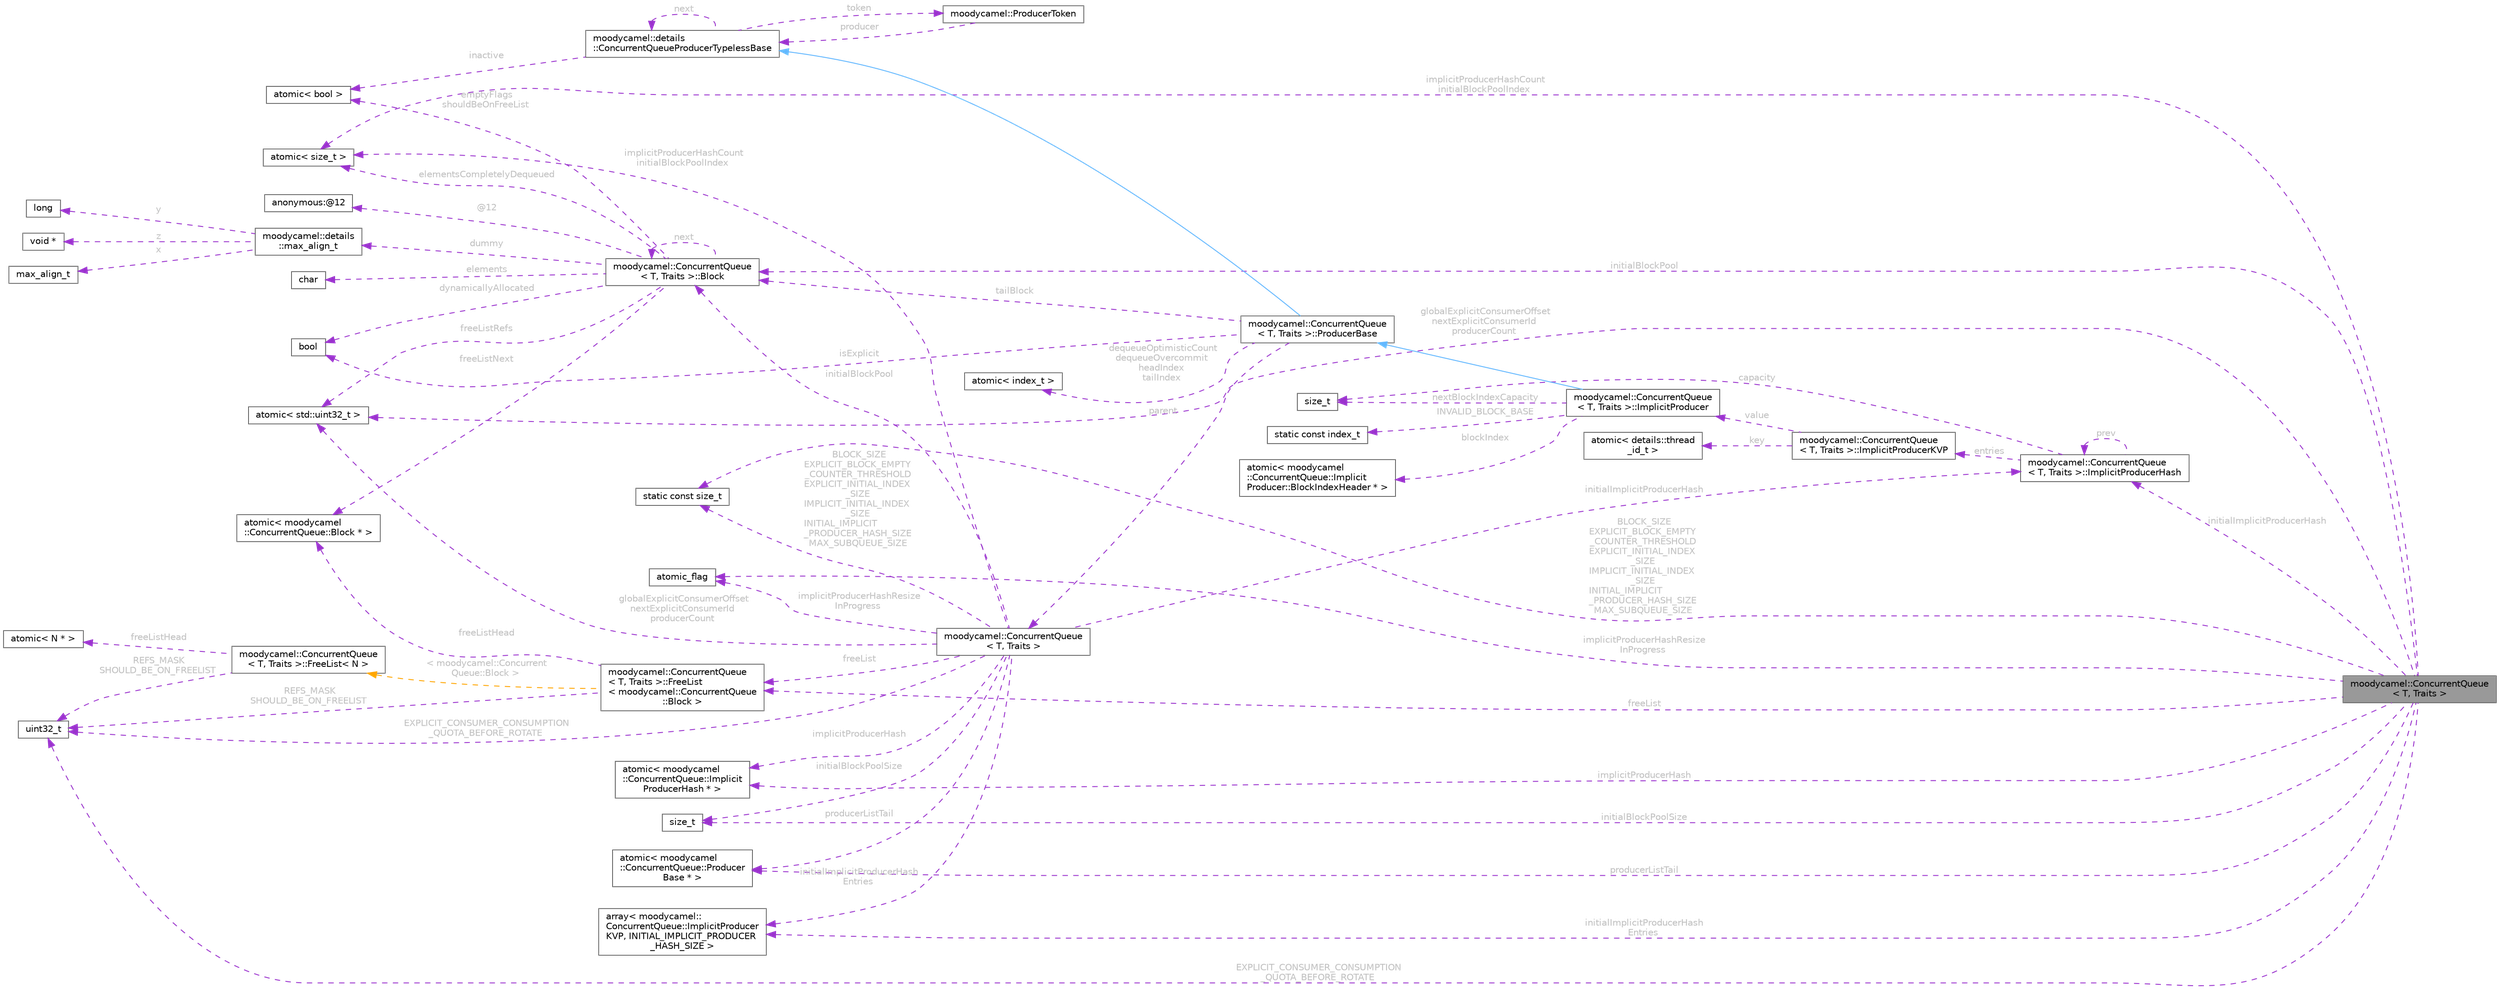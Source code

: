 digraph "moodycamel::ConcurrentQueue&lt; T, Traits &gt;"
{
 // INTERACTIVE_SVG=YES
 // LATEX_PDF_SIZE
  bgcolor="transparent";
  edge [fontname=Helvetica,fontsize=10,labelfontname=Helvetica,labelfontsize=10];
  node [fontname=Helvetica,fontsize=10,shape=box,height=0.2,width=0.4];
  rankdir="LR";
  Node1 [id="Node000001",label="moodycamel::ConcurrentQueue\l\< T, Traits \>",height=0.2,width=0.4,color="gray40", fillcolor="grey60", style="filled", fontcolor="black",tooltip=" "];
  Node2 -> Node1 [id="edge1_Node000001_Node000002",dir="back",color="darkorchid3",style="dashed",tooltip=" ",label=" BLOCK_SIZE\nEXPLICIT_BLOCK_EMPTY\l_COUNTER_THRESHOLD\nEXPLICIT_INITIAL_INDEX\l_SIZE\nIMPLICIT_INITIAL_INDEX\l_SIZE\nINITIAL_IMPLICIT\l_PRODUCER_HASH_SIZE\nMAX_SUBQUEUE_SIZE",fontcolor="grey" ];
  Node2 [id="Node000002",label="static const size_t",height=0.2,width=0.4,color="gray40", fillcolor="white", style="filled",tooltip=" "];
  Node3 -> Node1 [id="edge2_Node000001_Node000003",dir="back",color="darkorchid3",style="dashed",tooltip=" ",label=" EXPLICIT_CONSUMER_CONSUMPTION\l_QUOTA_BEFORE_ROTATE",fontcolor="grey" ];
  Node3 [id="Node000003",label="uint32_t",height=0.2,width=0.4,color="gray40", fillcolor="white", style="filled",tooltip=" "];
  Node4 -> Node1 [id="edge3_Node000001_Node000004",dir="back",color="darkorchid3",style="dashed",tooltip=" ",label=" producerListTail",fontcolor="grey" ];
  Node4 [id="Node000004",label="atomic\< moodycamel\l::ConcurrentQueue::Producer\lBase * \>",height=0.2,width=0.4,color="gray40", fillcolor="white", style="filled",tooltip=" "];
  Node5 -> Node1 [id="edge4_Node000001_Node000005",dir="back",color="darkorchid3",style="dashed",tooltip=" ",label=" globalExplicitConsumerOffset\nnextExplicitConsumerId\nproducerCount",fontcolor="grey" ];
  Node5 [id="Node000005",label="atomic\< std::uint32_t \>",height=0.2,width=0.4,color="gray40", fillcolor="white", style="filled",tooltip=" "];
  Node6 -> Node1 [id="edge5_Node000001_Node000006",dir="back",color="darkorchid3",style="dashed",tooltip=" ",label=" implicitProducerHashCount\ninitialBlockPoolIndex",fontcolor="grey" ];
  Node6 [id="Node000006",label="atomic\< size_t \>",height=0.2,width=0.4,color="gray40", fillcolor="white", style="filled",tooltip=" "];
  Node7 -> Node1 [id="edge6_Node000001_Node000007",dir="back",color="darkorchid3",style="dashed",tooltip=" ",label=" initialBlockPool",fontcolor="grey" ];
  Node7 [id="Node000007",label="moodycamel::ConcurrentQueue\l\< T, Traits \>::Block",height=0.2,width=0.4,color="gray40", fillcolor="white", style="filled",URL="$dc/dde/structmoodycamel_1_1ConcurrentQueue_1_1Block.html",tooltip=" "];
  Node8 -> Node7 [id="edge7_Node000007_Node000008",dir="back",color="darkorchid3",style="dashed",tooltip=" ",label=" elements",fontcolor="grey" ];
  Node8 [id="Node000008",label="char",height=0.2,width=0.4,color="gray40", fillcolor="white", style="filled",tooltip=" "];
  Node9 -> Node7 [id="edge8_Node000007_Node000009",dir="back",color="darkorchid3",style="dashed",tooltip=" ",label=" dummy",fontcolor="grey" ];
  Node9 [id="Node000009",label="moodycamel::details\l::max_align_t",height=0.2,width=0.4,color="gray40", fillcolor="white", style="filled",URL="$d9/d3b/unionmoodycamel_1_1details_1_1max__align__t.html",tooltip=" "];
  Node10 -> Node9 [id="edge9_Node000009_Node000010",dir="back",color="darkorchid3",style="dashed",tooltip=" ",label=" x",fontcolor="grey" ];
  Node10 [id="Node000010",label="max_align_t",height=0.2,width=0.4,color="gray40", fillcolor="white", style="filled",tooltip=" "];
  Node11 -> Node9 [id="edge10_Node000009_Node000011",dir="back",color="darkorchid3",style="dashed",tooltip=" ",label=" y",fontcolor="grey" ];
  Node11 [id="Node000011",label="long",height=0.2,width=0.4,color="gray40", fillcolor="white", style="filled",tooltip=" "];
  Node12 -> Node9 [id="edge11_Node000009_Node000012",dir="back",color="darkorchid3",style="dashed",tooltip=" ",label=" z",fontcolor="grey" ];
  Node12 [id="Node000012",label="void *",height=0.2,width=0.4,color="gray40", fillcolor="white", style="filled",tooltip=" "];
  Node13 -> Node7 [id="edge12_Node000007_Node000013",dir="back",color="darkorchid3",style="dashed",tooltip=" ",label=" @12",fontcolor="grey" ];
  Node13 [id="Node000013",label="anonymous:@12",height=0.2,width=0.4,color="gray40", fillcolor="white", style="filled",tooltip=" "];
  Node7 -> Node7 [id="edge13_Node000007_Node000007",dir="back",color="darkorchid3",style="dashed",tooltip=" ",label=" next",fontcolor="grey" ];
  Node6 -> Node7 [id="edge14_Node000007_Node000006",dir="back",color="darkorchid3",style="dashed",tooltip=" ",label=" elementsCompletelyDequeued",fontcolor="grey" ];
  Node14 -> Node7 [id="edge15_Node000007_Node000014",dir="back",color="darkorchid3",style="dashed",tooltip=" ",label=" emptyFlags\nshouldBeOnFreeList",fontcolor="grey" ];
  Node14 [id="Node000014",label="atomic\< bool \>",height=0.2,width=0.4,color="gray40", fillcolor="white", style="filled",tooltip=" "];
  Node5 -> Node7 [id="edge16_Node000007_Node000005",dir="back",color="darkorchid3",style="dashed",tooltip=" ",label=" freeListRefs",fontcolor="grey" ];
  Node15 -> Node7 [id="edge17_Node000007_Node000015",dir="back",color="darkorchid3",style="dashed",tooltip=" ",label=" freeListNext",fontcolor="grey" ];
  Node15 [id="Node000015",label="atomic\< moodycamel\l::ConcurrentQueue::Block * \>",height=0.2,width=0.4,color="gray40", fillcolor="white", style="filled",tooltip=" "];
  Node16 -> Node7 [id="edge18_Node000007_Node000016",dir="back",color="darkorchid3",style="dashed",tooltip=" ",label=" dynamicallyAllocated",fontcolor="grey" ];
  Node16 [id="Node000016",label="bool",height=0.2,width=0.4,color="gray40", fillcolor="white", style="filled",tooltip=" "];
  Node17 -> Node1 [id="edge19_Node000001_Node000017",dir="back",color="darkorchid3",style="dashed",tooltip=" ",label=" initialBlockPoolSize",fontcolor="grey" ];
  Node17 [id="Node000017",label="size_t",height=0.2,width=0.4,color="gray40", fillcolor="white", style="filled",tooltip=" "];
  Node18 -> Node1 [id="edge20_Node000001_Node000018",dir="back",color="darkorchid3",style="dashed",tooltip=" ",label=" freeList",fontcolor="grey" ];
  Node18 [id="Node000018",label="moodycamel::ConcurrentQueue\l\< T, Traits \>::FreeList\l\< moodycamel::ConcurrentQueue\l::Block \>",height=0.2,width=0.4,color="gray40", fillcolor="white", style="filled",URL="$db/d08/structmoodycamel_1_1ConcurrentQueue_1_1FreeList.html",tooltip=" "];
  Node15 -> Node18 [id="edge21_Node000018_Node000015",dir="back",color="darkorchid3",style="dashed",tooltip=" ",label=" freeListHead",fontcolor="grey" ];
  Node3 -> Node18 [id="edge22_Node000018_Node000003",dir="back",color="darkorchid3",style="dashed",tooltip=" ",label=" REFS_MASK\nSHOULD_BE_ON_FREELIST",fontcolor="grey" ];
  Node19 -> Node18 [id="edge23_Node000018_Node000019",dir="back",color="orange",style="dashed",tooltip=" ",label=" \< moodycamel::Concurrent\lQueue::Block \>",fontcolor="grey" ];
  Node19 [id="Node000019",label="moodycamel::ConcurrentQueue\l\< T, Traits \>::FreeList\< N \>",height=0.2,width=0.4,color="gray40", fillcolor="white", style="filled",URL="$db/d08/structmoodycamel_1_1ConcurrentQueue_1_1FreeList.html",tooltip=" "];
  Node20 -> Node19 [id="edge24_Node000019_Node000020",dir="back",color="darkorchid3",style="dashed",tooltip=" ",label=" freeListHead",fontcolor="grey" ];
  Node20 [id="Node000020",label="atomic\< N * \>",height=0.2,width=0.4,color="gray40", fillcolor="white", style="filled",tooltip=" "];
  Node3 -> Node19 [id="edge25_Node000019_Node000003",dir="back",color="darkorchid3",style="dashed",tooltip=" ",label=" REFS_MASK\nSHOULD_BE_ON_FREELIST",fontcolor="grey" ];
  Node21 -> Node1 [id="edge26_Node000001_Node000021",dir="back",color="darkorchid3",style="dashed",tooltip=" ",label=" implicitProducerHash",fontcolor="grey" ];
  Node21 [id="Node000021",label="atomic\< moodycamel\l::ConcurrentQueue::Implicit\lProducerHash * \>",height=0.2,width=0.4,color="gray40", fillcolor="white", style="filled",tooltip=" "];
  Node22 -> Node1 [id="edge27_Node000001_Node000022",dir="back",color="darkorchid3",style="dashed",tooltip=" ",label=" initialImplicitProducerHash",fontcolor="grey" ];
  Node22 [id="Node000022",label="moodycamel::ConcurrentQueue\l\< T, Traits \>::ImplicitProducerHash",height=0.2,width=0.4,color="gray40", fillcolor="white", style="filled",URL="$d8/d1f/structmoodycamel_1_1ConcurrentQueue_1_1ImplicitProducerHash.html",tooltip=" "];
  Node23 -> Node22 [id="edge28_Node000022_Node000023",dir="back",color="darkorchid3",style="dashed",tooltip=" ",label=" capacity",fontcolor="grey" ];
  Node23 [id="Node000023",label="size_t",height=0.2,width=0.4,color="gray40", fillcolor="white", style="filled",tooltip=" "];
  Node24 -> Node22 [id="edge29_Node000022_Node000024",dir="back",color="darkorchid3",style="dashed",tooltip=" ",label=" entries",fontcolor="grey" ];
  Node24 [id="Node000024",label="moodycamel::ConcurrentQueue\l\< T, Traits \>::ImplicitProducerKVP",height=0.2,width=0.4,color="gray40", fillcolor="white", style="filled",URL="$d3/dde/structmoodycamel_1_1ConcurrentQueue_1_1ImplicitProducerKVP.html",tooltip=" "];
  Node25 -> Node24 [id="edge30_Node000024_Node000025",dir="back",color="darkorchid3",style="dashed",tooltip=" ",label=" key",fontcolor="grey" ];
  Node25 [id="Node000025",label="atomic\< details::thread\l_id_t \>",height=0.2,width=0.4,color="gray40", fillcolor="white", style="filled",tooltip=" "];
  Node26 -> Node24 [id="edge31_Node000024_Node000026",dir="back",color="darkorchid3",style="dashed",tooltip=" ",label=" value",fontcolor="grey" ];
  Node26 [id="Node000026",label="moodycamel::ConcurrentQueue\l\< T, Traits \>::ImplicitProducer",height=0.2,width=0.4,color="gray40", fillcolor="white", style="filled",URL="$d4/d1f/structmoodycamel_1_1ConcurrentQueue_1_1ImplicitProducer.html",tooltip=" "];
  Node27 -> Node26 [id="edge32_Node000026_Node000027",dir="back",color="steelblue1",style="solid",tooltip=" "];
  Node27 [id="Node000027",label="moodycamel::ConcurrentQueue\l\< T, Traits \>::ProducerBase",height=0.2,width=0.4,color="gray40", fillcolor="white", style="filled",URL="$d4/dea/structmoodycamel_1_1ConcurrentQueue_1_1ProducerBase.html",tooltip=" "];
  Node28 -> Node27 [id="edge33_Node000027_Node000028",dir="back",color="steelblue1",style="solid",tooltip=" "];
  Node28 [id="Node000028",label="moodycamel::details\l::ConcurrentQueueProducerTypelessBase",height=0.2,width=0.4,color="gray40", fillcolor="white", style="filled",URL="$d2/ddf/structmoodycamel_1_1details_1_1ConcurrentQueueProducerTypelessBase.html",tooltip=" "];
  Node28 -> Node28 [id="edge34_Node000028_Node000028",dir="back",color="darkorchid3",style="dashed",tooltip=" ",label=" next",fontcolor="grey" ];
  Node14 -> Node28 [id="edge35_Node000028_Node000014",dir="back",color="darkorchid3",style="dashed",tooltip=" ",label=" inactive",fontcolor="grey" ];
  Node29 -> Node28 [id="edge36_Node000028_Node000029",dir="back",color="darkorchid3",style="dashed",tooltip=" ",label=" token",fontcolor="grey" ];
  Node29 [id="Node000029",label="moodycamel::ProducerToken",height=0.2,width=0.4,color="gray40", fillcolor="white", style="filled",URL="$d1/dbb/structmoodycamel_1_1ProducerToken.html",tooltip=" "];
  Node28 -> Node29 [id="edge37_Node000029_Node000028",dir="back",color="darkorchid3",style="dashed",tooltip=" ",label=" producer",fontcolor="grey" ];
  Node30 -> Node27 [id="edge38_Node000027_Node000030",dir="back",color="darkorchid3",style="dashed",tooltip=" ",label=" dequeueOptimisticCount\ndequeueOvercommit\nheadIndex\ntailIndex",fontcolor="grey" ];
  Node30 [id="Node000030",label="atomic\< index_t \>",height=0.2,width=0.4,color="gray40", fillcolor="white", style="filled",tooltip=" "];
  Node7 -> Node27 [id="edge39_Node000027_Node000007",dir="back",color="darkorchid3",style="dashed",tooltip=" ",label=" tailBlock",fontcolor="grey" ];
  Node16 -> Node27 [id="edge40_Node000027_Node000016",dir="back",color="darkorchid3",style="dashed",tooltip=" ",label=" isExplicit",fontcolor="grey" ];
  Node31 -> Node27 [id="edge41_Node000027_Node000031",dir="back",color="darkorchid3",style="dashed",tooltip=" ",label=" parent",fontcolor="grey" ];
  Node31 [id="Node000031",label="moodycamel::ConcurrentQueue\l\< T, Traits \>",height=0.2,width=0.4,color="gray40", fillcolor="white", style="filled",URL="$d8/dc8/classmoodycamel_1_1ConcurrentQueue.html",tooltip=" "];
  Node2 -> Node31 [id="edge42_Node000031_Node000002",dir="back",color="darkorchid3",style="dashed",tooltip=" ",label=" BLOCK_SIZE\nEXPLICIT_BLOCK_EMPTY\l_COUNTER_THRESHOLD\nEXPLICIT_INITIAL_INDEX\l_SIZE\nIMPLICIT_INITIAL_INDEX\l_SIZE\nINITIAL_IMPLICIT\l_PRODUCER_HASH_SIZE\nMAX_SUBQUEUE_SIZE",fontcolor="grey" ];
  Node3 -> Node31 [id="edge43_Node000031_Node000003",dir="back",color="darkorchid3",style="dashed",tooltip=" ",label=" EXPLICIT_CONSUMER_CONSUMPTION\l_QUOTA_BEFORE_ROTATE",fontcolor="grey" ];
  Node4 -> Node31 [id="edge44_Node000031_Node000004",dir="back",color="darkorchid3",style="dashed",tooltip=" ",label=" producerListTail",fontcolor="grey" ];
  Node5 -> Node31 [id="edge45_Node000031_Node000005",dir="back",color="darkorchid3",style="dashed",tooltip=" ",label=" globalExplicitConsumerOffset\nnextExplicitConsumerId\nproducerCount",fontcolor="grey" ];
  Node6 -> Node31 [id="edge46_Node000031_Node000006",dir="back",color="darkorchid3",style="dashed",tooltip=" ",label=" implicitProducerHashCount\ninitialBlockPoolIndex",fontcolor="grey" ];
  Node7 -> Node31 [id="edge47_Node000031_Node000007",dir="back",color="darkorchid3",style="dashed",tooltip=" ",label=" initialBlockPool",fontcolor="grey" ];
  Node17 -> Node31 [id="edge48_Node000031_Node000017",dir="back",color="darkorchid3",style="dashed",tooltip=" ",label=" initialBlockPoolSize",fontcolor="grey" ];
  Node18 -> Node31 [id="edge49_Node000031_Node000018",dir="back",color="darkorchid3",style="dashed",tooltip=" ",label=" freeList",fontcolor="grey" ];
  Node21 -> Node31 [id="edge50_Node000031_Node000021",dir="back",color="darkorchid3",style="dashed",tooltip=" ",label=" implicitProducerHash",fontcolor="grey" ];
  Node22 -> Node31 [id="edge51_Node000031_Node000022",dir="back",color="darkorchid3",style="dashed",tooltip=" ",label=" initialImplicitProducerHash",fontcolor="grey" ];
  Node32 -> Node31 [id="edge52_Node000031_Node000032",dir="back",color="darkorchid3",style="dashed",tooltip=" ",label=" initialImplicitProducerHash\lEntries",fontcolor="grey" ];
  Node32 [id="Node000032",label="array\< moodycamel::\lConcurrentQueue::ImplicitProducer\lKVP, INITIAL_IMPLICIT_PRODUCER\l_HASH_SIZE \>",height=0.2,width=0.4,color="gray40", fillcolor="white", style="filled",tooltip=" "];
  Node33 -> Node31 [id="edge53_Node000031_Node000033",dir="back",color="darkorchid3",style="dashed",tooltip=" ",label=" implicitProducerHashResize\lInProgress",fontcolor="grey" ];
  Node33 [id="Node000033",label="atomic_flag",height=0.2,width=0.4,color="gray40", fillcolor="white", style="filled",tooltip=" "];
  Node34 -> Node26 [id="edge54_Node000026_Node000034",dir="back",color="darkorchid3",style="dashed",tooltip=" ",label=" INVALID_BLOCK_BASE",fontcolor="grey" ];
  Node34 [id="Node000034",label="static const index_t",height=0.2,width=0.4,color="gray40", fillcolor="white", style="filled",tooltip=" "];
  Node23 -> Node26 [id="edge55_Node000026_Node000023",dir="back",color="darkorchid3",style="dashed",tooltip=" ",label=" nextBlockIndexCapacity",fontcolor="grey" ];
  Node35 -> Node26 [id="edge56_Node000026_Node000035",dir="back",color="darkorchid3",style="dashed",tooltip=" ",label=" blockIndex",fontcolor="grey" ];
  Node35 [id="Node000035",label="atomic\< moodycamel\l::ConcurrentQueue::Implicit\lProducer::BlockIndexHeader * \>",height=0.2,width=0.4,color="gray40", fillcolor="white", style="filled",tooltip=" "];
  Node22 -> Node22 [id="edge57_Node000022_Node000022",dir="back",color="darkorchid3",style="dashed",tooltip=" ",label=" prev",fontcolor="grey" ];
  Node32 -> Node1 [id="edge58_Node000001_Node000032",dir="back",color="darkorchid3",style="dashed",tooltip=" ",label=" initialImplicitProducerHash\lEntries",fontcolor="grey" ];
  Node33 -> Node1 [id="edge59_Node000001_Node000033",dir="back",color="darkorchid3",style="dashed",tooltip=" ",label=" implicitProducerHashResize\lInProgress",fontcolor="grey" ];
}
